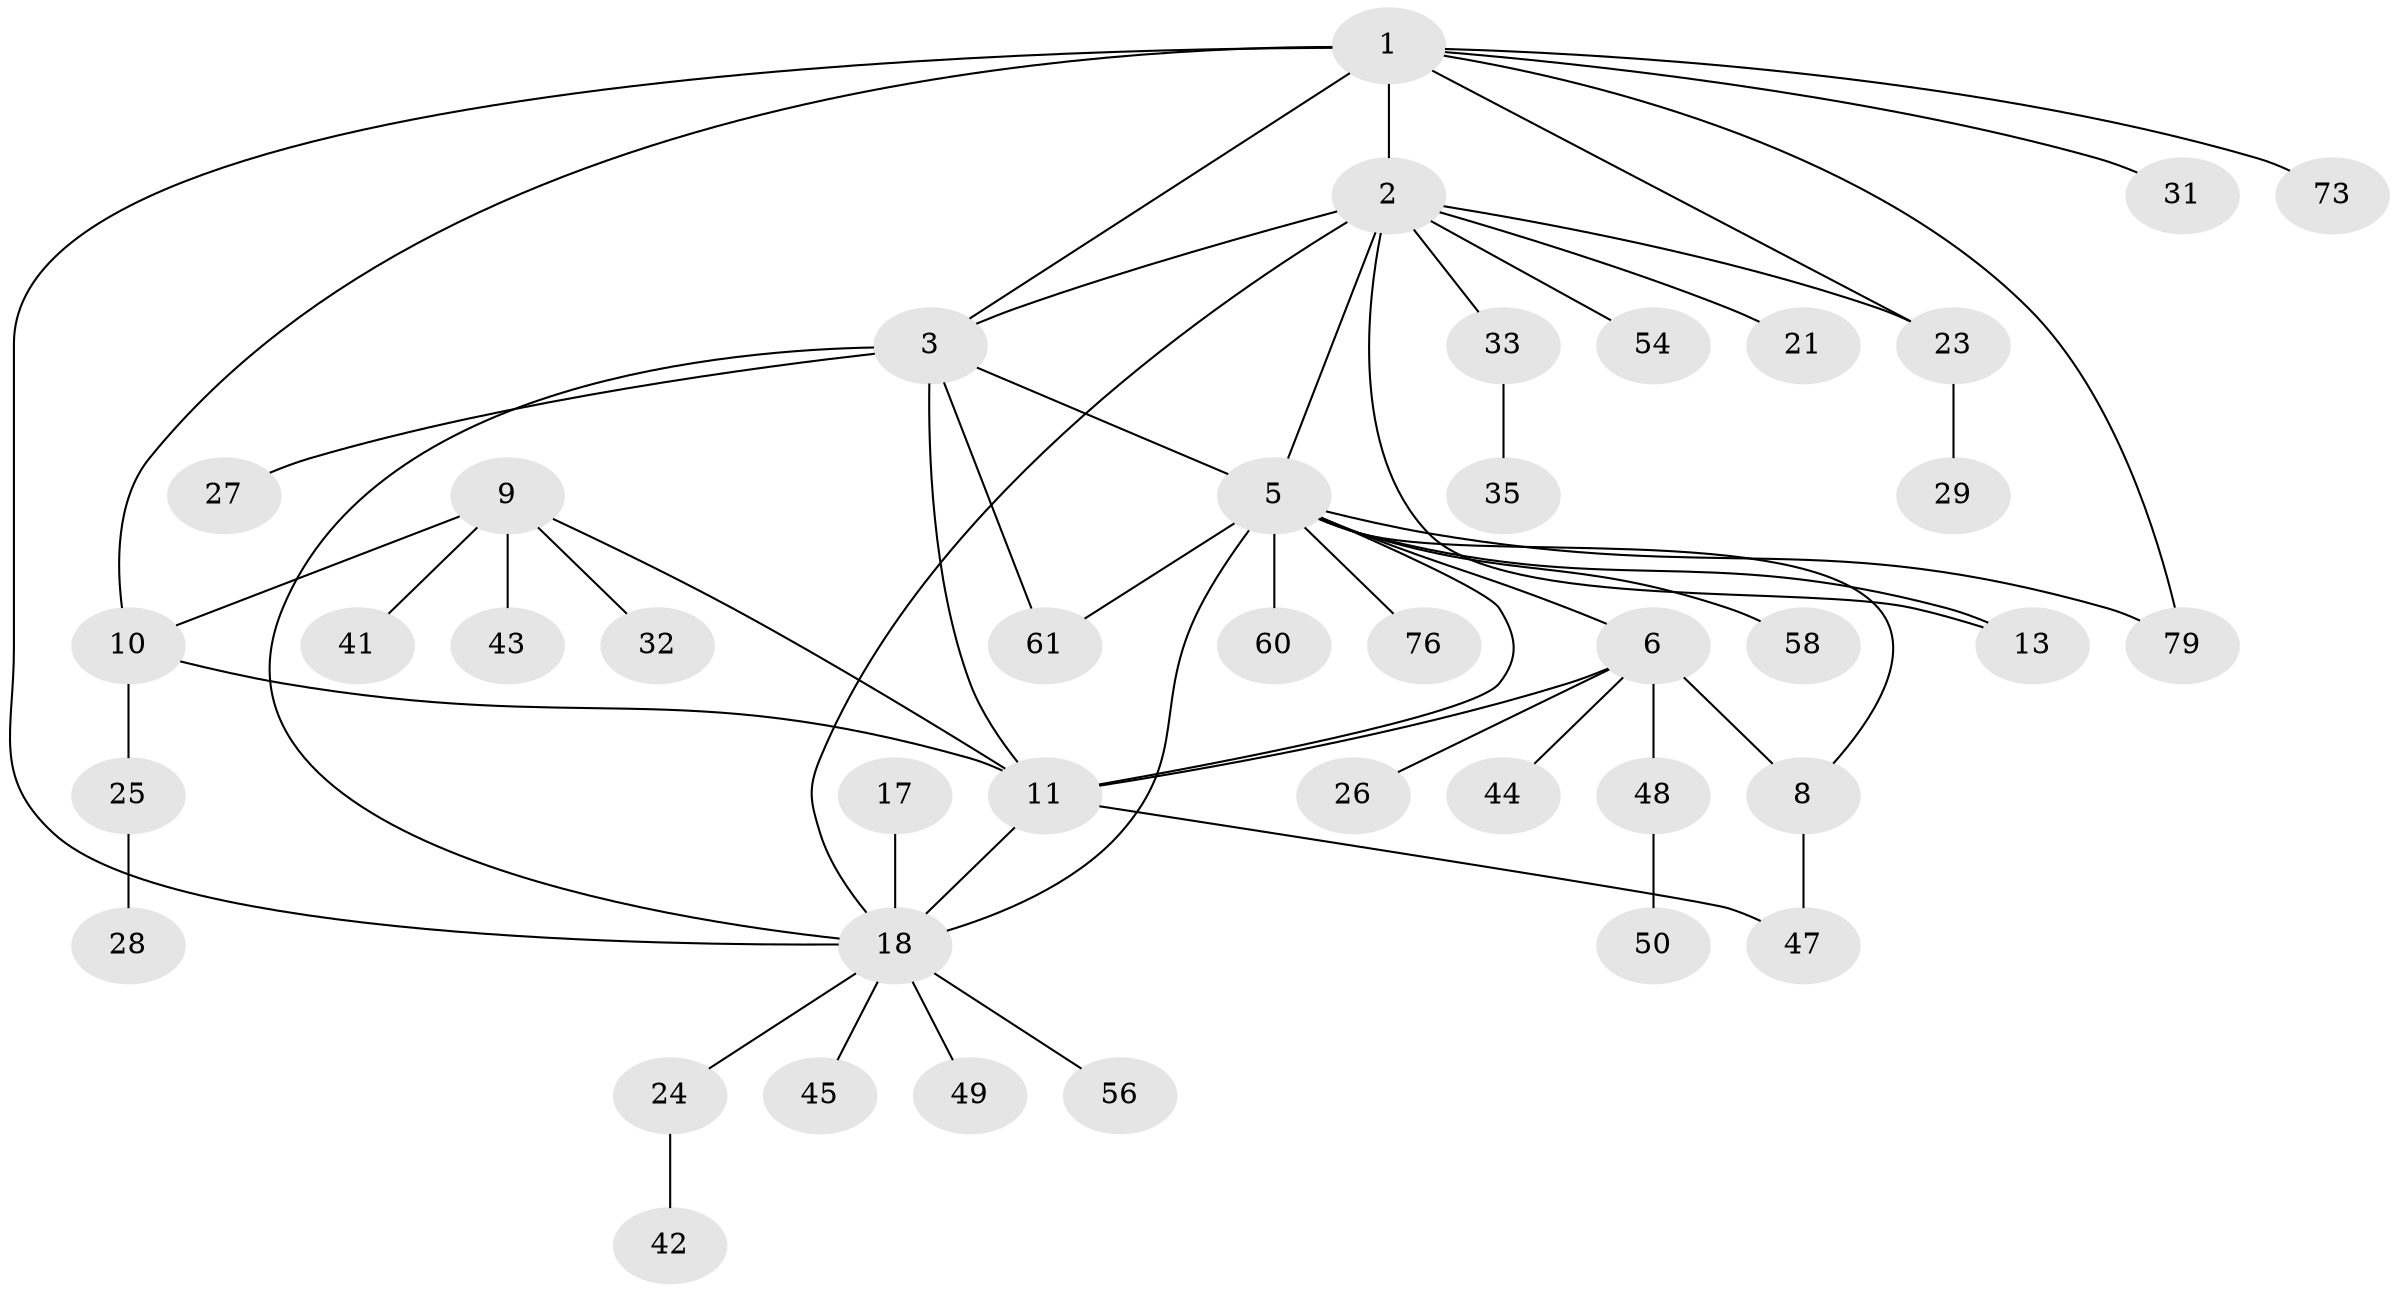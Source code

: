 // original degree distribution, {6: 0.04819277108433735, 12: 0.012048192771084338, 3: 0.0963855421686747, 9: 0.03614457831325301, 7: 0.012048192771084338, 4: 0.07228915662650602, 5: 0.03614457831325301, 11: 0.012048192771084338, 8: 0.012048192771084338, 1: 0.4819277108433735, 2: 0.18072289156626506}
// Generated by graph-tools (version 1.1) at 2025/19/03/04/25 18:19:54]
// undirected, 41 vertices, 56 edges
graph export_dot {
graph [start="1"]
  node [color=gray90,style=filled];
  1 [super="+59+4"];
  2 [super="+15+39"];
  3 [super="+30+38+22+55+72+81"];
  5 [super="+14"];
  6 [super="+37+75+68+7"];
  8;
  9 [super="+12"];
  10 [super="+63"];
  11 [super="+70+83+67"];
  13;
  17;
  18 [super="+19+20+36"];
  21;
  23;
  24;
  25;
  26 [super="+74"];
  27;
  28;
  29;
  31;
  32;
  33;
  35;
  41;
  42 [super="+51"];
  43;
  44 [super="+57+71"];
  45;
  47;
  48 [super="+69"];
  49;
  50;
  54 [super="+62"];
  56;
  58;
  60 [super="+78"];
  61;
  73;
  76;
  79;
  1 -- 2 [weight=2];
  1 -- 3 [weight=2];
  1 -- 10;
  1 -- 31;
  1 -- 18;
  1 -- 23;
  1 -- 73;
  1 -- 79;
  2 -- 3;
  2 -- 18;
  2 -- 33;
  2 -- 23;
  2 -- 5 [weight=2];
  2 -- 21;
  2 -- 54;
  2 -- 13 [weight=2];
  3 -- 5;
  3 -- 27;
  3 -- 18;
  3 -- 61;
  3 -- 11;
  5 -- 6 [weight=2];
  5 -- 8;
  5 -- 18 [weight=3];
  5 -- 58;
  5 -- 79;
  5 -- 11;
  5 -- 76;
  5 -- 13;
  5 -- 60;
  5 -- 61;
  6 -- 8 [weight=2];
  6 -- 44;
  6 -- 48;
  6 -- 26;
  6 -- 11;
  8 -- 47;
  9 -- 10 [weight=2];
  9 -- 11 [weight=2];
  9 -- 41;
  9 -- 43;
  9 -- 32;
  10 -- 11;
  10 -- 25;
  11 -- 18;
  11 -- 47;
  17 -- 18 [weight=3];
  18 -- 45;
  18 -- 49;
  18 -- 56;
  18 -- 24;
  23 -- 29;
  24 -- 42;
  25 -- 28;
  33 -- 35;
  48 -- 50;
}
